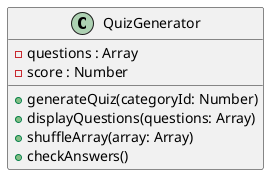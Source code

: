 @startuml ClassDiagram

class QuizGenerator {
  - questions : Array
  - score : Number
  + generateQuiz(categoryId: Number)
  + displayQuestions(questions: Array)
  + shuffleArray(array: Array)
  + checkAnswers()
}

@enduml
